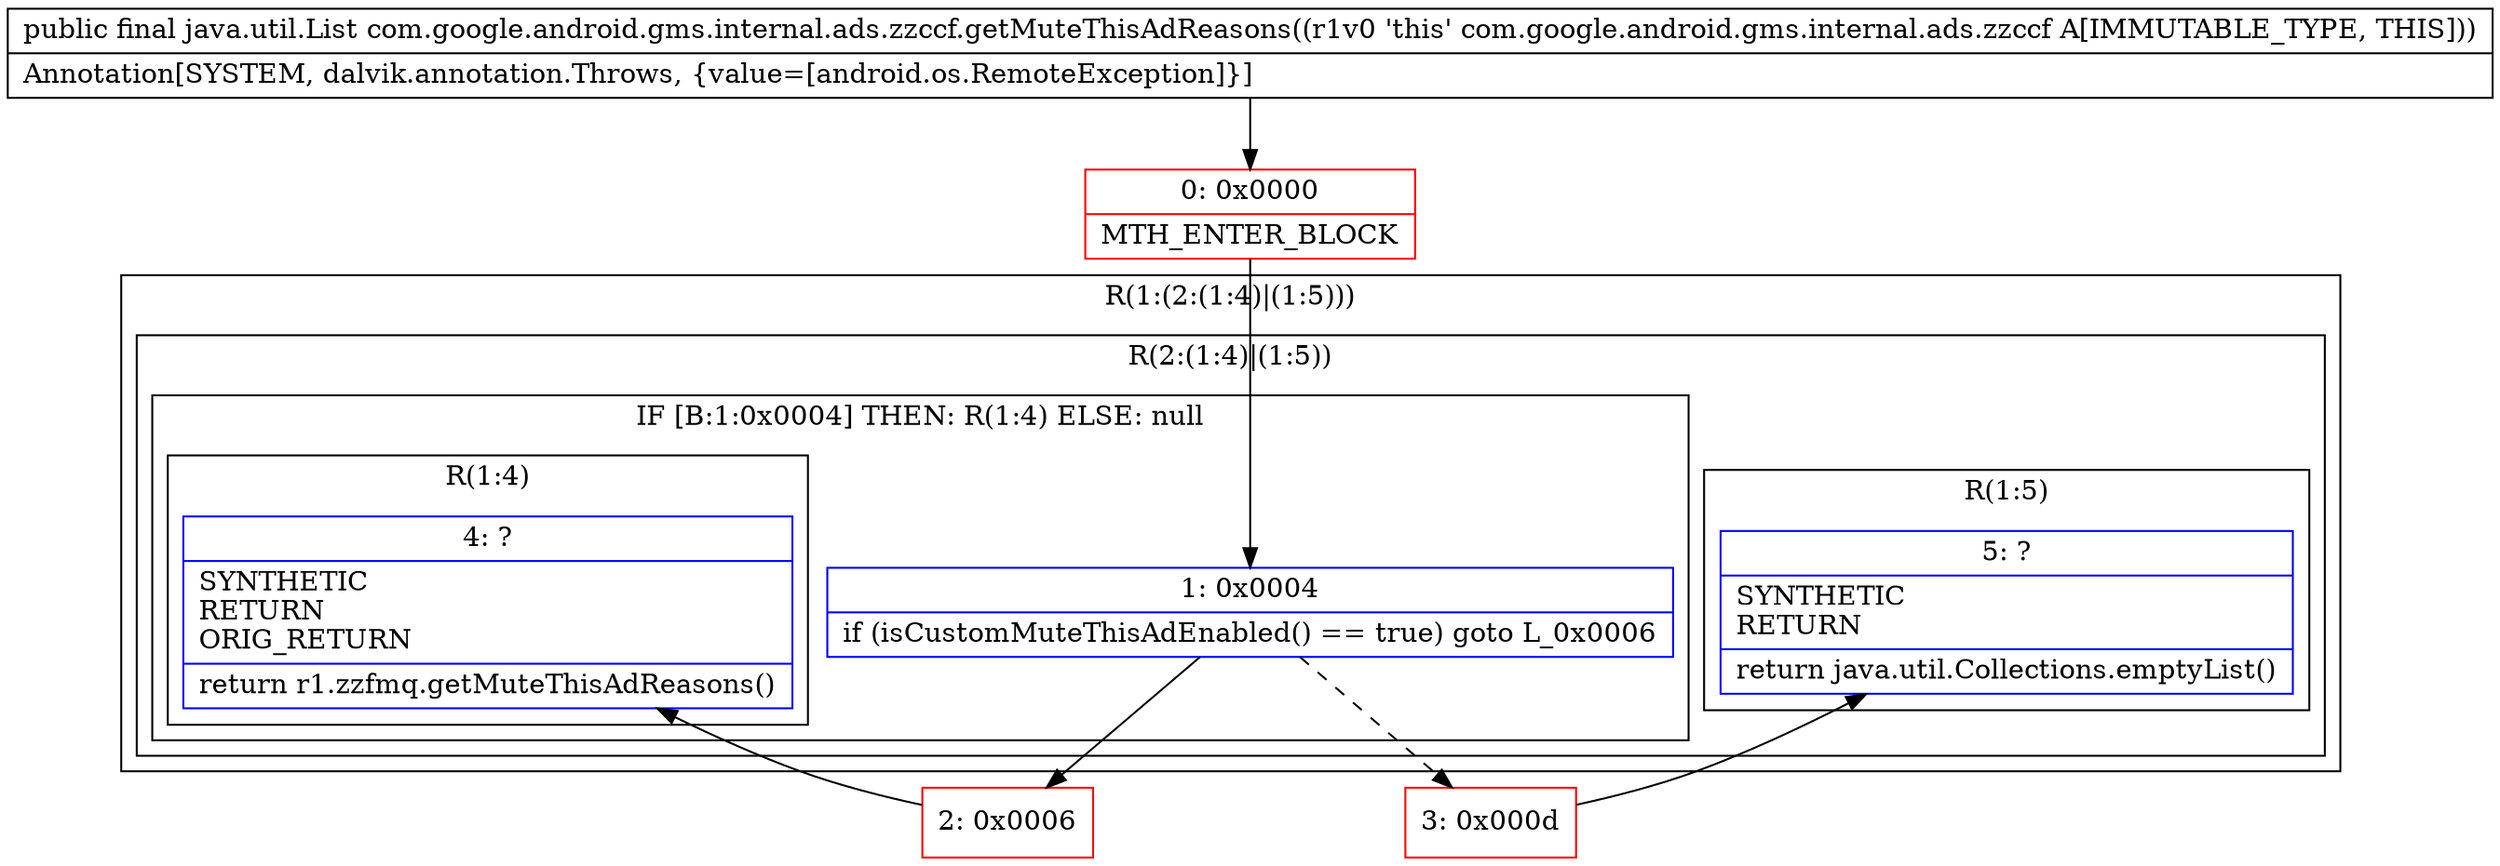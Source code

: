 digraph "CFG forcom.google.android.gms.internal.ads.zzccf.getMuteThisAdReasons()Ljava\/util\/List;" {
subgraph cluster_Region_509134138 {
label = "R(1:(2:(1:4)|(1:5)))";
node [shape=record,color=blue];
subgraph cluster_Region_1963605727 {
label = "R(2:(1:4)|(1:5))";
node [shape=record,color=blue];
subgraph cluster_IfRegion_932260416 {
label = "IF [B:1:0x0004] THEN: R(1:4) ELSE: null";
node [shape=record,color=blue];
Node_1 [shape=record,label="{1\:\ 0x0004|if (isCustomMuteThisAdEnabled() == true) goto L_0x0006\l}"];
subgraph cluster_Region_885458542 {
label = "R(1:4)";
node [shape=record,color=blue];
Node_4 [shape=record,label="{4\:\ ?|SYNTHETIC\lRETURN\lORIG_RETURN\l|return r1.zzfmq.getMuteThisAdReasons()\l}"];
}
}
subgraph cluster_Region_1819178201 {
label = "R(1:5)";
node [shape=record,color=blue];
Node_5 [shape=record,label="{5\:\ ?|SYNTHETIC\lRETURN\l|return java.util.Collections.emptyList()\l}"];
}
}
}
Node_0 [shape=record,color=red,label="{0\:\ 0x0000|MTH_ENTER_BLOCK\l}"];
Node_2 [shape=record,color=red,label="{2\:\ 0x0006}"];
Node_3 [shape=record,color=red,label="{3\:\ 0x000d}"];
MethodNode[shape=record,label="{public final java.util.List com.google.android.gms.internal.ads.zzccf.getMuteThisAdReasons((r1v0 'this' com.google.android.gms.internal.ads.zzccf A[IMMUTABLE_TYPE, THIS]))  | Annotation[SYSTEM, dalvik.annotation.Throws, \{value=[android.os.RemoteException]\}]\l}"];
MethodNode -> Node_0;
Node_1 -> Node_2;
Node_1 -> Node_3[style=dashed];
Node_0 -> Node_1;
Node_2 -> Node_4;
Node_3 -> Node_5;
}

